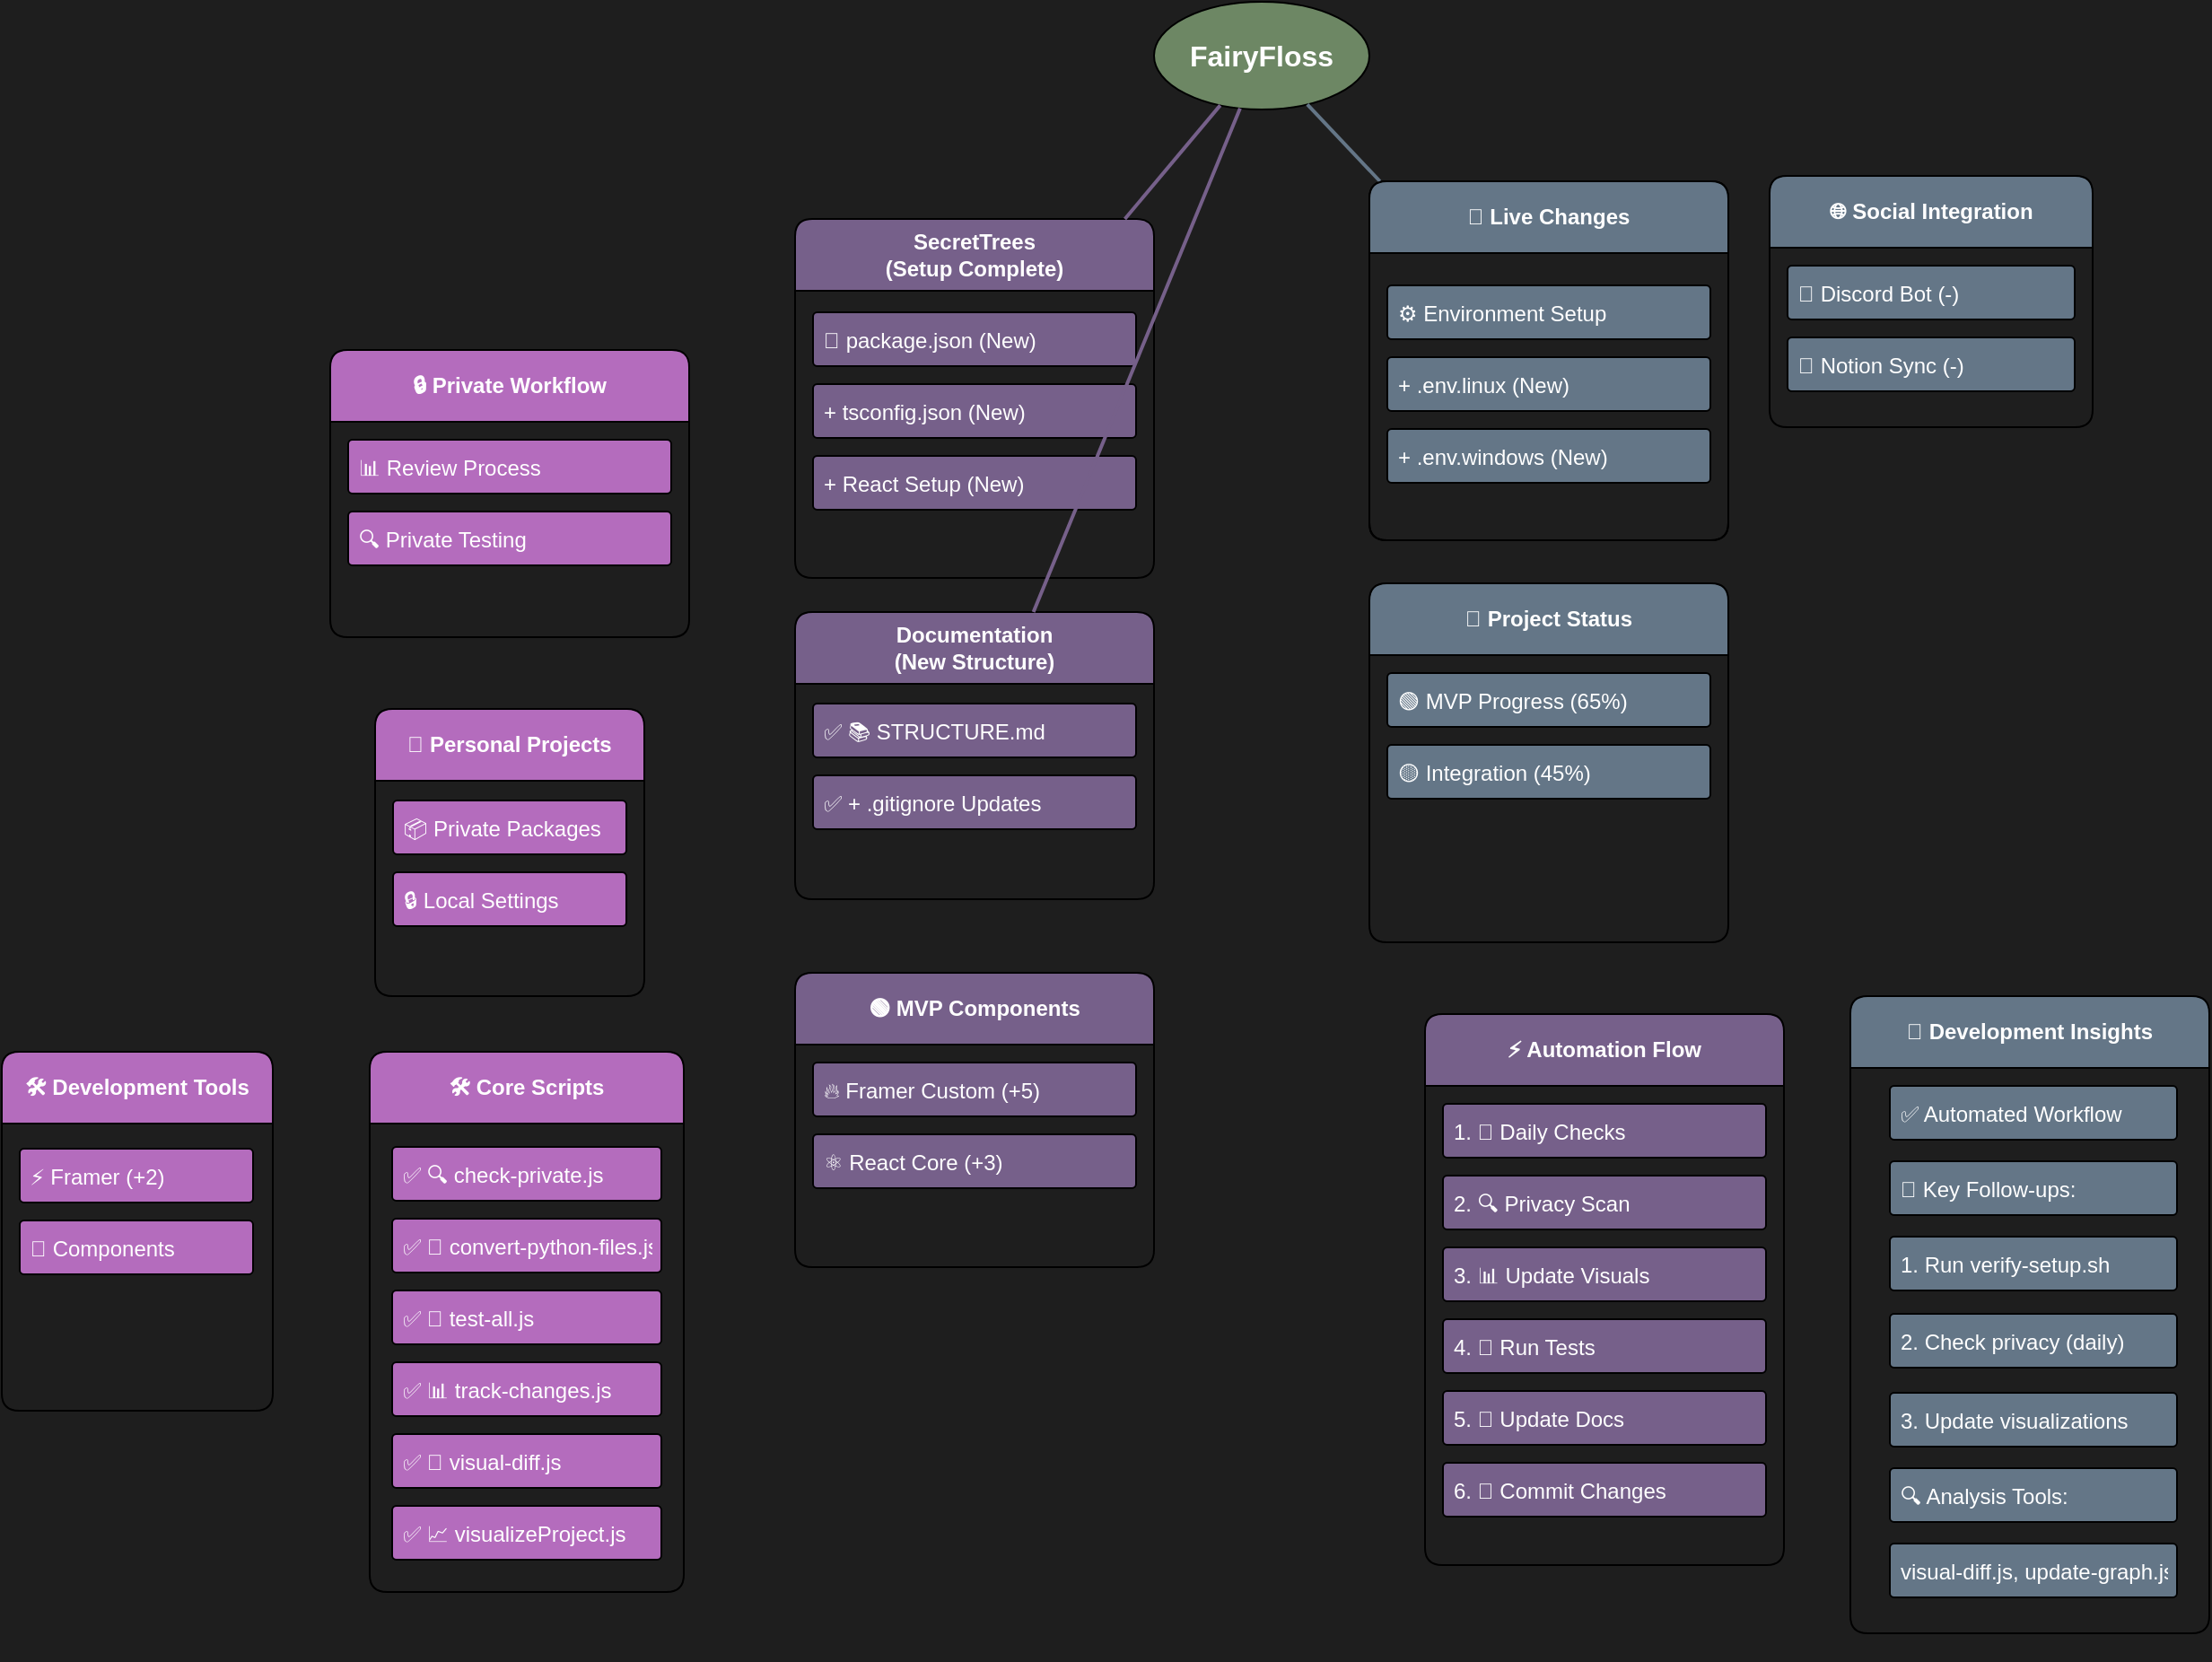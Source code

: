 <mxfile>
    <diagram id="prtHgNgQTEPvFCAcTncT" name="Page-1">
        <mxGraphModel dx="2131" dy="1351" grid="0" gridSize="10" guides="1" tooltips="1" connect="1" arrows="1" fold="1" page="0" pageScale="1" pageWidth="1169" pageHeight="827" background="light-dark(#1E1E1E,#1A1A1A)" math="0" shadow="0">
            <root>
                <mxCell id="0"/>
                <mxCell id="1" parent="0"/>
                <mxCell id="2" value="FairyFloss" style="ellipse;whiteSpace=wrap;html=1;fillColor=#6d8764;strokeColor=default;fontSize=16;fontStyle=1;rounded=1;fontColor=#ffffff;shadow=0;" parent="1" vertex="1">
                    <mxGeometry x="320" y="180" width="120" height="60" as="geometry"/>
                </mxCell>
                <mxCell id="3" value="SecretTrees&#xa;(Setup Complete)" style="swimlane;whiteSpace=wrap;html=1;fillColor=#76608a;strokeColor=default;startSize=40;rounded=1;fontColor=#ffffff;arcSize=8;" parent="1" vertex="1">
                    <mxGeometry x="120" y="301" width="200" height="200" as="geometry"/>
                </mxCell>
                <mxCell id="5" value="📄 package.json (New)" style="text;strokeColor=default;fillColor=#76608a;align=left;verticalAlign=middle;spacingLeft=4;spacingRight=4;overflow=hidden;points=[[0,0.5],[1,0.5]];portConstraint=eastwest;rotatable=0;rounded=1;fontColor=#ffffff;arcSize=8;" parent="3" vertex="1">
                    <mxGeometry x="10" y="52" width="180" height="30" as="geometry"/>
                </mxCell>
                <mxCell id="6" value="+ tsconfig.json (New)" style="text;strokeColor=default;fillColor=#76608a;align=left;verticalAlign=middle;spacingLeft=4;spacingRight=4;overflow=hidden;points=[[0,0.5],[1,0.5]];portConstraint=eastwest;rotatable=0;rounded=1;fontColor=#ffffff;arcSize=8;" parent="3" vertex="1">
                    <mxGeometry x="10" y="92" width="180" height="30" as="geometry"/>
                </mxCell>
                <mxCell id="7" value="+ React Setup (New)" style="text;strokeColor=default;fillColor=#76608a;align=left;verticalAlign=middle;spacingLeft=4;spacingRight=4;overflow=hidden;points=[[0,0.5],[1,0.5]];portConstraint=eastwest;rotatable=0;rounded=1;fontColor=#ffffff;arcSize=8;" parent="3" vertex="1">
                    <mxGeometry x="10" y="132" width="180" height="30" as="geometry"/>
                </mxCell>
                <mxCell id="4" value="Integration Tools&#xa;(New Setup)" style="swimlane;whiteSpace=wrap;html=1;fillColor=#647687;strokeColor=default;startSize=40;rounded=1;fontColor=#ffffff;arcSize=8;" parent="1" vertex="1">
                    <mxGeometry x="440" y="280" width="200" height="200" as="geometry"/>
                </mxCell>
                <mxCell id="8" value="⚙️ Environment Setup" style="text;strokeColor=default;fillColor=#647687;align=left;verticalAlign=middle;spacingLeft=4;spacingRight=4;overflow=hidden;points=[[0,0.5],[1,0.5]];portConstraint=eastwest;rotatable=0;rounded=1;fontColor=#ffffff;arcSize=8;" parent="4" vertex="1">
                    <mxGeometry x="10" y="58" width="180" height="30" as="geometry"/>
                </mxCell>
                <mxCell id="9" value="+ .env.linux (New)" style="text;strokeColor=default;fillColor=#647687;align=left;verticalAlign=middle;spacingLeft=4;spacingRight=4;overflow=hidden;points=[[0,0.5],[1,0.5]];portConstraint=eastwest;rotatable=0;rounded=1;fontColor=#ffffff;arcSize=8;" parent="4" vertex="1">
                    <mxGeometry x="10" y="98" width="180" height="30" as="geometry"/>
                </mxCell>
                <mxCell id="10" value="+ .env.windows (New)" style="text;strokeColor=default;fillColor=#647687;align=left;verticalAlign=middle;spacingLeft=4;spacingRight=4;overflow=hidden;points=[[0,0.5],[1,0.5]];portConstraint=eastwest;rotatable=0;rounded=1;fontColor=#ffffff;arcSize=8;" parent="4" vertex="1">
                    <mxGeometry x="10" y="138" width="180" height="30" as="geometry"/>
                </mxCell>
                <mxCell id="13" value="Documentation&#xa;(New Structure)" style="swimlane;whiteSpace=wrap;html=1;fillColor=#76608a;strokeColor=default;startSize=40;rounded=1;fontColor=#ffffff;arcSize=8;" parent="1" vertex="1">
                    <mxGeometry x="120" y="520" width="200" height="160" as="geometry"/>
                </mxCell>
                <mxCell id="14" value="✅ 📚 STRUCTURE.md" style="text;strokeColor=default;fillColor=#76608a;align=left;verticalAlign=middle;spacingLeft=4;spacingRight=4;overflow=hidden;points=[[0,0.5],[1,0.5]];portConstraint=eastwest;rotatable=0;rounded=1;fontColor=#ffffff;arcSize=8;" parent="13" vertex="1">
                    <mxGeometry x="10" y="51" width="180" height="30" as="geometry"/>
                </mxCell>
                <mxCell id="15" value="✅ + .gitignore Updates" style="text;strokeColor=default;fillColor=#76608a;align=left;verticalAlign=middle;spacingLeft=4;spacingRight=4;overflow=hidden;points=[[0,0.5],[1,0.5]];portConstraint=eastwest;rotatable=0;rounded=1;fontColor=#ffffff;arcSize=8;" parent="13" vertex="1">
                    <mxGeometry x="10" y="91" width="180" height="30" as="geometry"/>
                </mxCell>
                <mxCell id="11" style="endArrow=none;html=1;strokeColor=#76608a;strokeWidth=2;rounded=1;arcSize=8;" parent="1" source="2" target="3" edge="1">
                    <mxGeometry relative="1" as="geometry"/>
                </mxCell>
                <mxCell id="12" style="endArrow=none;html=1;strokeColor=#647687;strokeWidth=2;rounded=1;arcSize=8;" parent="1" source="2" target="4" edge="1">
                    <mxGeometry relative="1" as="geometry"/>
                </mxCell>
                <mxCell id="16" style="endArrow=none;html=1;strokeColor=#76608a;strokeWidth=2;rounded=1;arcSize=8;" parent="1" source="2" target="13" edge="1">
                    <mxGeometry relative="1" as="geometry"/>
                </mxCell>
                <mxCell id="17" value="🌳 Personal Projects" style="swimlane;whiteSpace=wrap;html=1;fillColor=#b46cbd;strokeColor=default;startSize=40;rounded=1;fontColor=#ffffff;arcSize=8;" parent="1" vertex="1">
                    <mxGeometry x="-114" y="574" width="150" height="160" as="geometry"/>
                </mxCell>
                <mxCell id="18" value="📦 Private Packages" style="text;strokeColor=default;fillColor=#b46cbd;align=left;verticalAlign=middle;spacingLeft=4;spacingRight=4;overflow=hidden;points=[[0,0.5],[1,0.5]];portConstraint=eastwest;rotatable=0;rounded=1;fontColor=#ffffff;arcSize=8;" parent="17" vertex="1">
                    <mxGeometry x="10" y="51" width="130" height="30" as="geometry"/>
                </mxCell>
                <mxCell id="21" value="🔒 Local Settings" style="text;strokeColor=default;fillColor=#b46cbd;align=left;verticalAlign=middle;spacingLeft=4;spacingRight=4;overflow=hidden;points=[[0,0.5],[1,0.5]];portConstraint=eastwest;rotatable=0;rounded=1;fontColor=#ffffff;arcSize=8;" parent="17" vertex="1">
                    <mxGeometry x="10" y="91" width="130" height="30" as="geometry"/>
                </mxCell>
                <mxCell id="19" value="🔄 Project Status" style="swimlane;whiteSpace=wrap;html=1;fillColor=#647687;strokeColor=default;startSize=40;rounded=1;fontColor=#ffffff;arcSize=8;" parent="1" vertex="1">
                    <mxGeometry x="440" y="504" width="200" height="200" as="geometry"/>
                </mxCell>
                <mxCell id="20" value="🟢 MVP Progress (65%)" style="text;strokeColor=default;fillColor=#647687;align=left;verticalAlign=middle;spacingLeft=4;spacingRight=4;overflow=hidden;points=[[0,0.5],[1,0.5]];portConstraint=eastwest;rotatable=0;rounded=1;fontColor=#ffffff;arcSize=8;" parent="19" vertex="1">
                    <mxGeometry x="10" y="50" width="180" height="30" as="geometry"/>
                </mxCell>
                <mxCell id="22" value="🟡 Integration (45%)" style="text;strokeColor=default;fillColor=#647687;align=left;verticalAlign=middle;spacingLeft=4;spacingRight=4;overflow=hidden;points=[[0,0.5],[1,0.5]];portConstraint=eastwest;rotatable=0;rounded=1;fontColor=#ffffff;arcSize=8;" parent="19" vertex="1">
                    <mxGeometry x="10" y="90" width="180" height="30" as="geometry"/>
                </mxCell>
                <mxCell id="23" value="🟢 MVP Components" style="swimlane;whiteSpace=wrap;html=1;fillColor=#76608a;strokeColor=default;startSize=40;rounded=1;fontColor=#ffffff;arcSize=8;" parent="1" vertex="1">
                    <mxGeometry x="120" y="721" width="200" height="164" as="geometry"/>
                </mxCell>
                <mxCell id="24" value="🔥 Framer Custom (+5)" style="text;strokeColor=default;fillColor=#76608a;align=left;verticalAlign=middle;spacingLeft=4;spacingRight=4;overflow=hidden;points=[[0,0.5],[1,0.5]];portConstraint=eastwest;rotatable=0;rounded=1;fontColor=#ffffff;arcSize=8;" parent="23" vertex="1">
                    <mxGeometry x="10" y="50" width="180" height="30" as="geometry"/>
                </mxCell>
                <mxCell id="25" value="⚛️ React Core (+3)" style="text;strokeColor=default;fillColor=#76608a;align=left;verticalAlign=middle;spacingLeft=4;spacingRight=4;overflow=hidden;points=[[0,0.5],[1,0.5]];portConstraint=eastwest;rotatable=0;rounded=1;fontColor=#ffffff;arcSize=8;" parent="23" vertex="1">
                    <mxGeometry x="10" y="90" width="180" height="30" as="geometry"/>
                </mxCell>
                <mxCell id="29" value="🛠️ Development Tools" style="swimlane;whiteSpace=wrap;html=1;fillColor=#b46cbd;strokeColor=default;startSize=40;rounded=1;fontColor=#ffffff;arcSize=8;" parent="1" vertex="1">
                    <mxGeometry x="-322" y="765" width="151" height="200" as="geometry"/>
                </mxCell>
                <mxCell id="30" value="⚡ Framer (+2)" style="text;strokeColor=default;fillColor=#b46cbd;align=left;verticalAlign=middle;spacingLeft=4;spacingRight=4;overflow=hidden;points=[[0,0.5],[1,0.5]];portConstraint=eastwest;rotatable=0;rounded=1;fontColor=#ffffff;arcSize=8;" parent="29" vertex="1">
                    <mxGeometry x="10" y="54" width="130" height="30" as="geometry"/>
                </mxCell>
                <mxCell id="31" value="🎨 Components" style="text;strokeColor=default;fillColor=#b46cbd;align=left;verticalAlign=middle;spacingLeft=4;spacingRight=4;overflow=hidden;points=[[0,0.5],[1,0.5]];portConstraint=eastwest;rotatable=0;rounded=1;fontColor=#ffffff;arcSize=8;" parent="29" vertex="1">
                    <mxGeometry x="10" y="94" width="130" height="30" as="geometry"/>
                </mxCell>
                <mxCell id="26" value="🌐 Social Integration" style="swimlane;whiteSpace=wrap;html=1;fillColor=#647687;strokeColor=default;startSize=40;rounded=1;fontColor=#ffffff;arcSize=8;" parent="1" vertex="1">
                    <mxGeometry x="663" y="277" width="180" height="140" as="geometry"/>
                </mxCell>
                <mxCell id="27" value="🤖 Discord Bot (-)" style="text;strokeColor=default;fillColor=#647687;align=left;verticalAlign=middle;spacingLeft=4;spacingRight=4;overflow=hidden;points=[[0,0.5],[1,0.5]];portConstraint=eastwest;rotatable=0;rounded=1;fontColor=#ffffff;arcSize=8;" parent="26" vertex="1">
                    <mxGeometry x="10" y="50" width="160" height="30" as="geometry"/>
                </mxCell>
                <mxCell id="28" value="📝 Notion Sync (-)" style="text;strokeColor=default;fillColor=#647687;align=left;verticalAlign=middle;spacingLeft=4;spacingRight=4;overflow=hidden;points=[[0,0.5],[1,0.5]];portConstraint=eastwest;rotatable=0;rounded=1;fontColor=#ffffff;arcSize=8;" parent="26" vertex="1">
                    <mxGeometry x="10" y="90" width="160" height="30" as="geometry"/>
                </mxCell>
                <mxCell id="32" value="🔒 Private Workflow" style="swimlane;whiteSpace=wrap;html=1;fillColor=#b46cbd;strokeColor=default;startSize=40;rounded=1;fontColor=#ffffff;arcSize=8;" parent="1" vertex="1">
                    <mxGeometry x="-139" y="374" width="200" height="160" as="geometry"/>
                </mxCell>
                <mxCell id="33" value="📊 Review Process" style="text;strokeColor=default;fillColor=#b46cbd;align=left;verticalAlign=middle;spacingLeft=4;spacingRight=4;overflow=hidden;points=[[0,0.5],[1,0.5]];portConstraint=eastwest;rotatable=0;rounded=1;fontColor=#ffffff;arcSize=8;" parent="32" vertex="1">
                    <mxGeometry x="10" y="50" width="180" height="30" as="geometry"/>
                </mxCell>
                <mxCell id="34" value="🔍 Private Testing" style="text;strokeColor=default;fillColor=#b46cbd;align=left;verticalAlign=middle;spacingLeft=4;spacingRight=4;overflow=hidden;points=[[0,0.5],[1,0.5]];portConstraint=eastwest;rotatable=0;rounded=1;fontColor=#ffffff;arcSize=8;" parent="32" vertex="1">
                    <mxGeometry x="10" y="90" width="180" height="30" as="geometry"/>
                </mxCell>
                <mxCell id="coreScripts" value="🛠️ Core Scripts" style="swimlane;whiteSpace=wrap;html=1;fillColor=#b46cbd;strokeColor=default;startSize=40;rounded=1;fontColor=#ffffff;arcSize=8;" vertex="1" parent="1">
                    <mxGeometry x="-117" y="765" width="175" height="301" as="geometry"/>
                </mxCell>
                <mxCell id="script1" value="✅ 🔍 check-private.js" style="text;strokeColor=default;fillColor=#b46cbd;align=left;verticalAlign=middle;spacingLeft=4;spacingRight=4;overflow=hidden;points=[[0,0.5],[1,0.5]];portConstraint=eastwest;rotatable=0;rounded=1;fontColor=#ffffff;arcSize=8;" vertex="1" parent="coreScripts">
                    <mxGeometry x="12.5" y="53" width="150" height="30" as="geometry"/>
                </mxCell>
                <mxCell id="script2" value="✅ 🔄 convert-python-files.js" style="text;strokeColor=default;fillColor=#b46cbd;align=left;verticalAlign=middle;spacingLeft=4;spacingRight=4;overflow=hidden;points=[[0,0.5],[1,0.5]];portConstraint=eastwest;rotatable=0;rounded=1;fontColor=#ffffff;arcSize=8;" vertex="1" parent="coreScripts">
                    <mxGeometry x="12.5" y="93" width="150" height="30" as="geometry"/>
                </mxCell>
                <mxCell id="script3" value="✅ 🧪 test-all.js" style="text;strokeColor=default;fillColor=#b46cbd;align=left;verticalAlign=middle;spacingLeft=4;spacingRight=4;overflow=hidden;points=[[0,0.5],[1,0.5]];portConstraint=eastwest;rotatable=0;rounded=1;fontColor=#ffffff;arcSize=8;" vertex="1" parent="coreScripts">
                    <mxGeometry x="12.5" y="133" width="150" height="30" as="geometry"/>
                </mxCell>
                <mxCell id="script4" value="✅ 📊 track-changes.js" style="text;strokeColor=default;fillColor=#b46cbd;align=left;verticalAlign=middle;spacingLeft=4;spacingRight=4;overflow=hidden;points=[[0,0.5],[1,0.5]];portConstraint=eastwest;rotatable=0;rounded=1;fontColor=#ffffff;arcSize=8;" vertex="1" parent="coreScripts">
                    <mxGeometry x="12.5" y="173" width="150" height="30" as="geometry"/>
                </mxCell>
                <mxCell id="script5" value="✅ 🎨 visual-diff.js" style="text;strokeColor=default;fillColor=#b46cbd;align=left;verticalAlign=middle;spacingLeft=4;spacingRight=4;overflow=hidden;points=[[0,0.5],[1,0.5]];portConstraint=eastwest;rotatable=0;rounded=1;fontColor=#ffffff;arcSize=8;" vertex="1" parent="coreScripts">
                    <mxGeometry x="12.5" y="213" width="150" height="30" as="geometry"/>
                </mxCell>
                <mxCell id="script6" value="✅ 📈 visualizeProject.js" style="text;strokeColor=default;fillColor=#b46cbd;align=left;verticalAlign=middle;spacingLeft=4;spacingRight=4;overflow=hidden;points=[[0,0.5],[1,0.5]];portConstraint=eastwest;rotatable=0;rounded=1;fontColor=#ffffff;arcSize=8;" vertex="1" parent="coreScripts">
                    <mxGeometry x="12.5" y="253" width="150" height="30" as="geometry"/>
                </mxCell>
                <mxCell id="devInsights" value="🎯 Development Insights" style="swimlane;whiteSpace=wrap;html=1;fillColor=#647687;strokeColor=default;startSize=40;rounded=1;fontColor=#ffffff;arcSize=8;" vertex="1" parent="1">
                    <mxGeometry x="708" y="734" width="200" height="355" as="geometry"/>
                </mxCell>
                <mxCell id="35" value="" style="group;" vertex="1" connectable="0" parent="devInsights">
                    <mxGeometry x="22" y="50" width="160" height="320" as="geometry"/>
                </mxCell>
                <mxCell id="insight1" value="✅ Automated Workflow" style="text;strokeColor=default;fillColor=#647687;align=left;verticalAlign=middle;spacingLeft=4;spacingRight=4;overflow=hidden;points=[[0,0.5],[1,0.5]];portConstraint=eastwest;rotatable=0;rounded=1;fontColor=#ffffff;arcSize=8;" vertex="1" parent="35">
                    <mxGeometry width="160" height="30" as="geometry"/>
                </mxCell>
                <mxCell id="insight2" value="📝 Key Follow-ups:" style="text;strokeColor=default;fillColor=#647687;align=left;verticalAlign=middle;spacingLeft=4;spacingRight=4;overflow=hidden;points=[[0,0.5],[1,0.5]];portConstraint=eastwest;rotatable=0;rounded=1;fontColor=#ffffff;arcSize=8;" vertex="1" parent="35">
                    <mxGeometry y="42" width="160" height="30" as="geometry"/>
                </mxCell>
                <mxCell id="insight3" value="1. Run verify-setup.sh" style="text;strokeColor=default;fillColor=#647687;align=left;verticalAlign=middle;spacingLeft=4;spacingRight=4;overflow=hidden;points=[[0,0.5],[1,0.5]];portConstraint=eastwest;rotatable=0;rounded=1;fontColor=#ffffff;arcSize=8;" vertex="1" parent="35">
                    <mxGeometry y="84" width="160" height="30" as="geometry"/>
                </mxCell>
                <mxCell id="insight4" value="2. Check privacy (daily)" style="text;strokeColor=default;fillColor=#647687;align=left;verticalAlign=middle;spacingLeft=4;spacingRight=4;overflow=hidden;points=[[0,0.5],[1,0.5]];portConstraint=eastwest;rotatable=0;rounded=1;fontColor=#ffffff;arcSize=8;" vertex="1" parent="35">
                    <mxGeometry y="127" width="160" height="30" as="geometry"/>
                </mxCell>
                <mxCell id="insight5" value="3. Update visualizations" style="text;strokeColor=default;fillColor=#647687;align=left;verticalAlign=middle;spacingLeft=4;spacingRight=4;overflow=hidden;points=[[0,0.5],[1,0.5]];portConstraint=eastwest;rotatable=0;rounded=1;fontColor=#ffffff;arcSize=8;" vertex="1" parent="35">
                    <mxGeometry y="171" width="160" height="30" as="geometry"/>
                </mxCell>
                <mxCell id="insight6" value="🔍 Analysis Tools:" style="text;strokeColor=default;fillColor=#647687;align=left;verticalAlign=middle;spacingLeft=4;spacingRight=4;overflow=hidden;points=[[0,0.5],[1,0.5]];portConstraint=eastwest;rotatable=0;rounded=1;fontColor=#ffffff;arcSize=8;" vertex="1" parent="35">
                    <mxGeometry y="213" width="160" height="30" as="geometry"/>
                </mxCell>
                <mxCell id="insight7" value="visual-diff.js, update-graph.js" style="text;strokeColor=default;fillColor=#647687;align=left;verticalAlign=middle;spacingLeft=4;spacingRight=4;overflow=hidden;points=[[0,0.5],[1,0.5]];portConstraint=eastwest;rotatable=0;rounded=1;fontColor=#ffffff;arcSize=8;" vertex="1" parent="35">
                    <mxGeometry y="255" width="160" height="30" as="geometry"/>
                </mxCell>
                <mxCell id="automationFlow" value="⚡ Automation Flow" style="swimlane;whiteSpace=wrap;html=1;fillColor=#76608a;strokeColor=default;startSize=40;rounded=1;fontColor=#ffffff;arcSize=8;" vertex="1" parent="1">
                    <mxGeometry x="471" y="744" width="200" height="307" as="geometry"/>
                </mxCell>
                <mxCell id="flow1" value="1. 🔄 Daily Checks" style="text;strokeColor=default;fillColor=#76608a;align=left;verticalAlign=middle;spacingLeft=4;spacingRight=4;overflow=hidden;points=[[0,0.5],[1,0.5]];portConstraint=eastwest;rotatable=0;rounded=1;fontColor=#ffffff;arcSize=8;" vertex="1" parent="automationFlow">
                    <mxGeometry x="10" y="50" width="180" height="30" as="geometry"/>
                </mxCell>
                <mxCell id="flow2" value="2. 🔍 Privacy Scan" style="text;strokeColor=default;fillColor=#76608a;align=left;verticalAlign=middle;spacingLeft=4;spacingRight=4;overflow=hidden;points=[[0,0.5],[1,0.5]];portConstraint=eastwest;rotatable=0;rounded=1;fontColor=#ffffff;arcSize=8;" vertex="1" parent="automationFlow">
                    <mxGeometry x="10" y="90" width="180" height="30" as="geometry"/>
                </mxCell>
                <mxCell id="flow3" value="3. 📊 Update Visuals" style="text;strokeColor=default;fillColor=#76608a;align=left;verticalAlign=middle;spacingLeft=4;spacingRight=4;overflow=hidden;points=[[0,0.5],[1,0.5]];portConstraint=eastwest;rotatable=0;rounded=1;fontColor=#ffffff;arcSize=8;" vertex="1" parent="automationFlow">
                    <mxGeometry x="10" y="130" width="180" height="30" as="geometry"/>
                </mxCell>
                <mxCell id="flow4" value="4. 🔄 Run Tests" style="text;strokeColor=default;fillColor=#76608a;align=left;verticalAlign=middle;spacingLeft=4;spacingRight=4;overflow=hidden;points=[[0,0.5],[1,0.5]];portConstraint=eastwest;rotatable=0;rounded=1;fontColor=#ffffff;arcSize=8;" vertex="1" parent="automationFlow">
                    <mxGeometry x="10" y="170" width="180" height="30" as="geometry"/>
                </mxCell>
                <mxCell id="flow5" value="5. 📝 Update Docs" style="text;strokeColor=default;fillColor=#76608a;align=left;verticalAlign=middle;spacingLeft=4;spacingRight=4;overflow=hidden;points=[[0,0.5],[1,0.5]];portConstraint=eastwest;rotatable=0;rounded=1;fontColor=#ffffff;arcSize=8;" vertex="1" parent="automationFlow">
                    <mxGeometry x="10" y="210" width="180" height="30" as="geometry"/>
                </mxCell>
                <mxCell id="flow6" value="6. 🔄 Commit Changes" style="text;strokeColor=default;fillColor=#76608a;align=left;verticalAlign=middle;spacingLeft=4;spacingRight=4;overflow=hidden;points=[[0,0.5],[1,0.5]];portConstraint=eastwest;rotatable=0;rounded=1;fontColor=#ffffff;arcSize=8;" vertex="1" parent="automationFlow">
                    <mxGeometry x="10" y="250" width="180" height="30" as="geometry"/>
                </mxCell>
                <mxCell id="changeTracker" value="🔄 Live Changes" style="swimlane;whiteSpace=wrap;html=1;fillColor=#647687;strokeColor=default;startSize=40;rounded=1;fontColor=#ffffff;arcSize=8;" vertex="1" parent="1">
                    <mxGeometry x="440" y="280" width="200" height="200" as="geometry"/>
                </mxCell>
            </root>
        </mxGraphModel>
    </diagram>
</mxfile>
